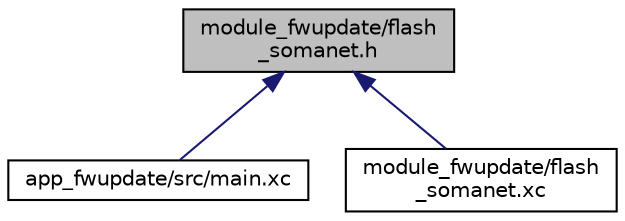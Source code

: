 digraph "module_fwupdate/flash_somanet.h"
{
 // INTERACTIVE_SVG=YES
  edge [fontname="Helvetica",fontsize="10",labelfontname="Helvetica",labelfontsize="10"];
  node [fontname="Helvetica",fontsize="10",shape=record];
  Node1 [label="module_fwupdate/flash\l_somanet.h",height=0.2,width=0.4,color="black", fillcolor="grey75", style="filled" fontcolor="black"];
  Node1 -> Node2 [dir="back",color="midnightblue",fontsize="10",style="solid",fontname="Helvetica"];
  Node2 [label="app_fwupdate/src/main.xc",height=0.2,width=0.4,color="black", fillcolor="white", style="filled",URL="$main_8xc.html"];
  Node1 -> Node3 [dir="back",color="midnightblue",fontsize="10",style="solid",fontname="Helvetica"];
  Node3 [label="module_fwupdate/flash\l_somanet.xc",height=0.2,width=0.4,color="black", fillcolor="white", style="filled",URL="$flash__somanet_8xc.html",tooltip="Somanet Firmware Update implemtation. "];
}
